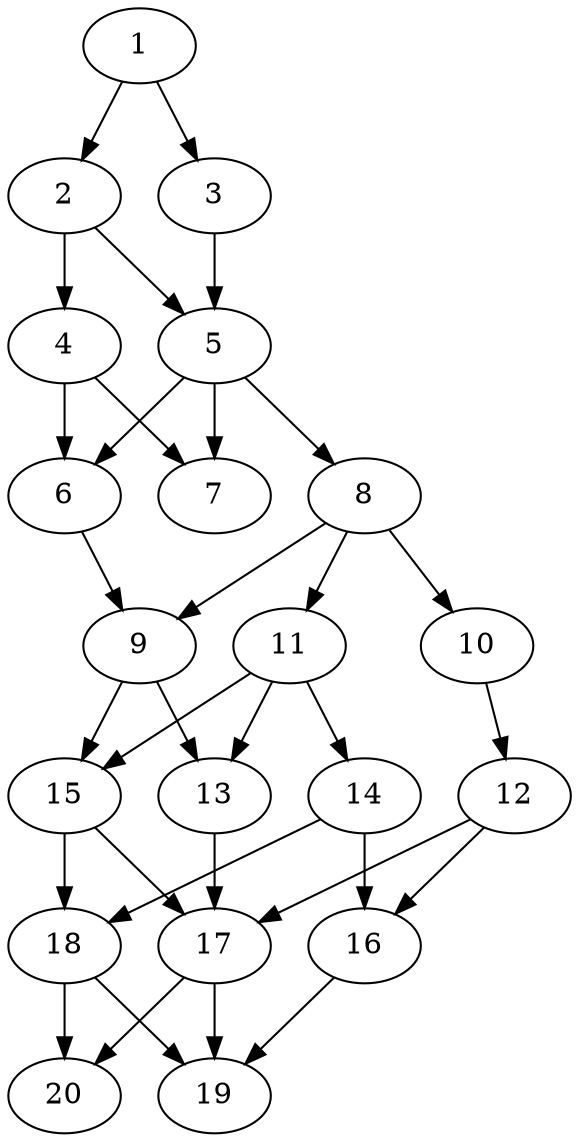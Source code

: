 // DAG automatically generated by daggen at Sat Jul 27 15:36:52 2019
// ./daggen --dot -n 20 --ccr 0.5 --fat 0.4 --regular 0.5 --density 0.8 --mindata 5242880 --maxdata 52428800 
digraph G {
  1 [size="92880896", alpha="0.03", expect_size="46440448"] 
  1 -> 2 [size ="46440448"]
  1 -> 3 [size ="46440448"]
  2 [size="71251968", alpha="0.09", expect_size="35625984"] 
  2 -> 4 [size ="35625984"]
  2 -> 5 [size ="35625984"]
  3 [size="13119488", alpha="0.08", expect_size="6559744"] 
  3 -> 5 [size ="6559744"]
  4 [size="98463744", alpha="0.01", expect_size="49231872"] 
  4 -> 6 [size ="49231872"]
  4 -> 7 [size ="49231872"]
  5 [size="63537152", alpha="0.05", expect_size="31768576"] 
  5 -> 6 [size ="31768576"]
  5 -> 7 [size ="31768576"]
  5 -> 8 [size ="31768576"]
  6 [size="98471936", alpha="0.14", expect_size="49235968"] 
  6 -> 9 [size ="49235968"]
  7 [size="99483648", alpha="0.18", expect_size="49741824"] 
  8 [size="26808320", alpha="0.18", expect_size="13404160"] 
  8 -> 9 [size ="13404160"]
  8 -> 10 [size ="13404160"]
  8 -> 11 [size ="13404160"]
  9 [size="48275456", alpha="0.14", expect_size="24137728"] 
  9 -> 13 [size ="24137728"]
  9 -> 15 [size ="24137728"]
  10 [size="13735936", alpha="0.11", expect_size="6867968"] 
  10 -> 12 [size ="6867968"]
  11 [size="83030016", alpha="0.10", expect_size="41515008"] 
  11 -> 13 [size ="41515008"]
  11 -> 14 [size ="41515008"]
  11 -> 15 [size ="41515008"]
  12 [size="95256576", alpha="0.14", expect_size="47628288"] 
  12 -> 16 [size ="47628288"]
  12 -> 17 [size ="47628288"]
  13 [size="44197888", alpha="0.02", expect_size="22098944"] 
  13 -> 17 [size ="22098944"]
  14 [size="82415616", alpha="0.10", expect_size="41207808"] 
  14 -> 16 [size ="41207808"]
  14 -> 18 [size ="41207808"]
  15 [size="87146496", alpha="0.17", expect_size="43573248"] 
  15 -> 17 [size ="43573248"]
  15 -> 18 [size ="43573248"]
  16 [size="16113664", alpha="0.14", expect_size="8056832"] 
  16 -> 19 [size ="8056832"]
  17 [size="81737728", alpha="0.13", expect_size="40868864"] 
  17 -> 19 [size ="40868864"]
  17 -> 20 [size ="40868864"]
  18 [size="72235008", alpha="0.20", expect_size="36117504"] 
  18 -> 19 [size ="36117504"]
  18 -> 20 [size ="36117504"]
  19 [size="64016384", alpha="0.10", expect_size="32008192"] 
  20 [size="36866048", alpha="0.00", expect_size="18433024"] 
}
